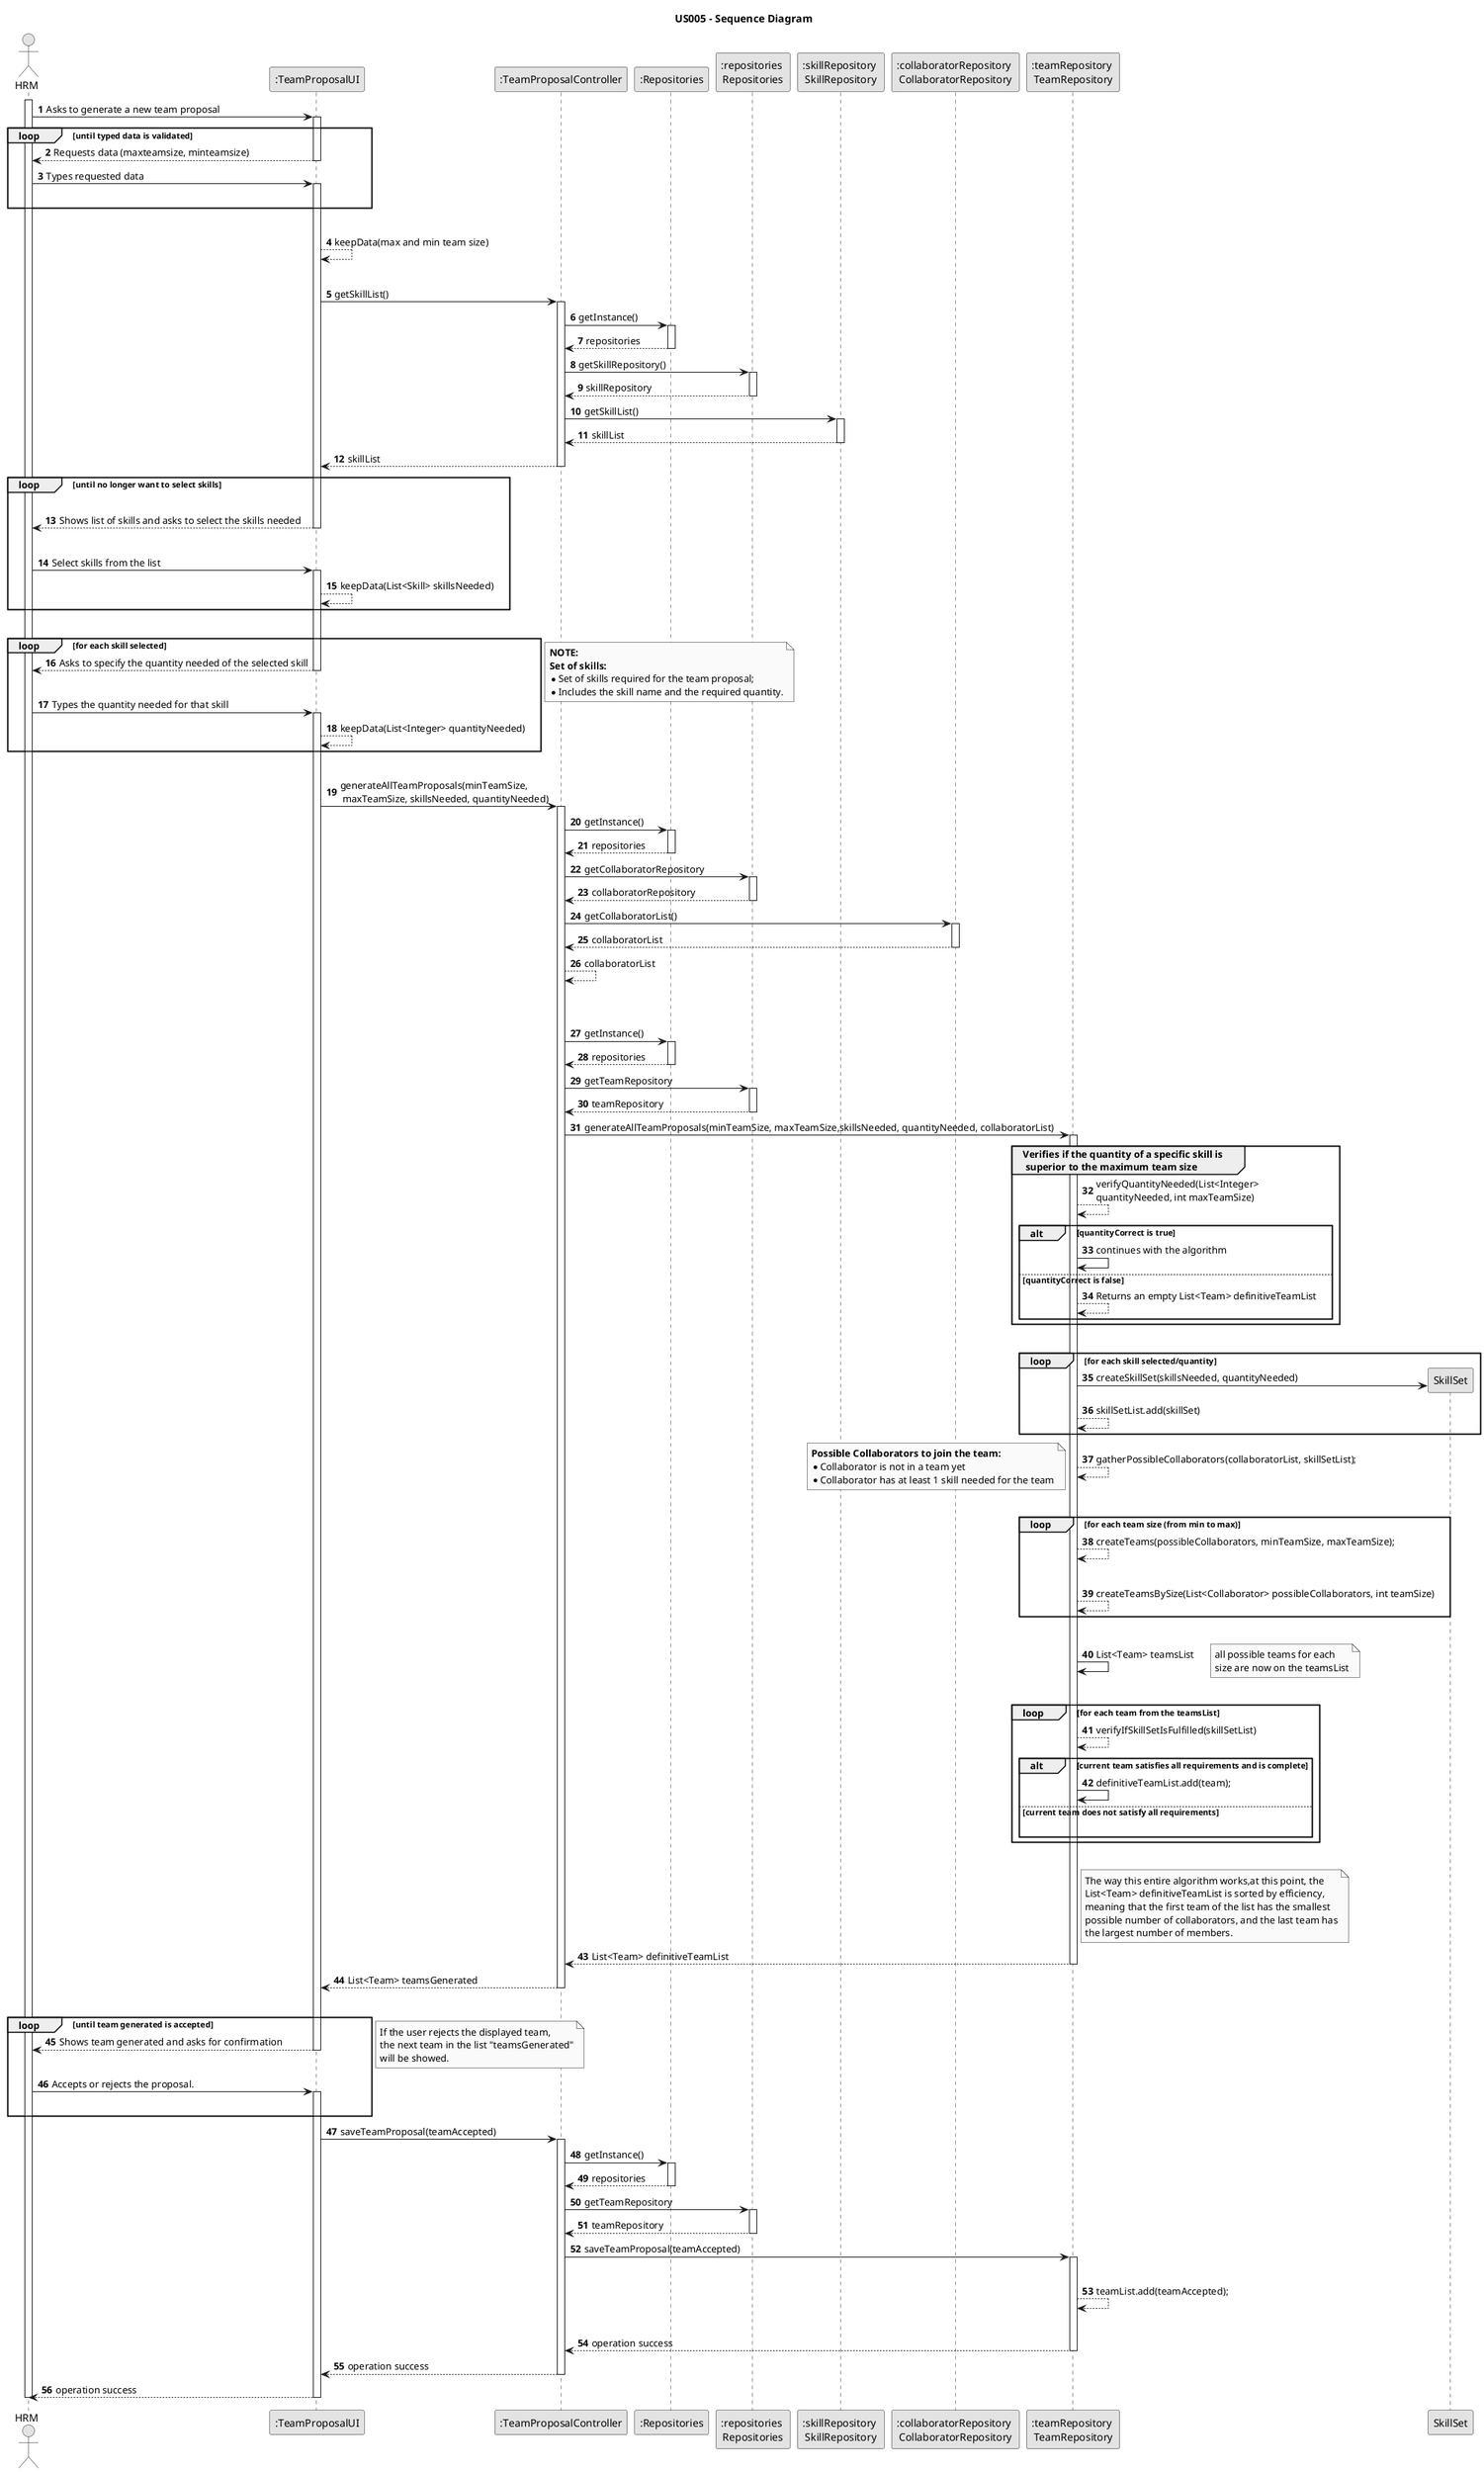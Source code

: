 @startuml
skinparam monochrome true
skinparam packageStyle rectangle
skinparam shadowing false

title US005 - Sequence Diagram

autonumber

actor "HRM" as HRM
participant ":TeamProposalUI" as UI
participant ":TeamProposalController" as CTRL
participant ":Repositories" as REP
participant ":repositories \nRepositories" as REPS
participant ":skillRepository \nSkillRepository" as SR
participant ":collaboratorRepository \nCollaboratorRepository" as CR
participant ":teamRepository \nTeamRepository" as TR



activate HRM

    HRM -> UI : Asks to generate a new team proposal
    activate UI
    loop until typed data is validated
        UI --> HRM : Requests data (maxteamsize, minteamsize)
    deactivate UI

    HRM -> UI : Types requested data

    |||
    activate UI
    end loop
    |||
        UI --> UI : keepData(max and min team size)
        |||
        UI -> CTRL : getSkillList()
        activate CTRL

            CTRL -> REP : getInstance()
            activate REP

                REP --> CTRL : repositories
            deactivate REP
            CTRL -> REPS : getSkillRepository()

            activate REPS

                REPS --> CTRL : skillRepository
            deactivate REPS

            CTRL -> SR : getSkillList()

            activate SR

                SR --> CTRL : skillList
            deactivate SR

            CTRL --> UI : skillList
        deactivate CTRL

        loop until no longer want to select skills
            |||

            UI --> HRM : Shows list of skills and asks to select the skills needed
|||
    deactivate UI

    HRM -> UI : Select skills from the list

    activate UI
        UI --> UI : keepData(List<Skill> skillsNeeded)

        end loop
        |||

        loop for each skill selected

        activate UI

            UI --> HRM : Asks to specify the quantity needed of the selected skill
            deactivate UI
            |||
            HRM -> UI : Types the quantity needed for that skill
            activate UI
            UI --> UI : keepData(List<Integer> quantityNeeded)

            end loop

            note right
            **NOTE:**
            **Set of skills:**
            *Set of skills required for the team proposal;
            *Includes the skill name and the required quantity.
            end note

            |||
            UI -> CTRL : generateAllTeamProposals(minTeamSize,\n maxTeamSize, skillsNeeded, quantityNeeded)

            activate CTRL

                CTRL -> REP : getInstance()
                activate REP

                    REP --> CTRL : repositories
                deactivate REP
                CTRL -> REPS : getCollaboratorRepository
                activate REPS

                    REPS --> CTRL : collaboratorRepository
                deactivate REPS
                CTRL -> CR : getCollaboratorList()
                activate CR

                    CR --> CTRL : collaboratorList

                deactivate CR
                    CTRL --> CTRL : collaboratorList
                |||
                |||
                CTRL -> REP : getInstance()
                activate REP

                    REP --> CTRL : repositories
                deactivate REP
                CTRL -> REPS : getTeamRepository
                activate REPS

                    REPS --> CTRL : teamRepository
                deactivate REPS
                CTRL -> TR : generateAllTeamProposals(minTeamSize, maxTeamSize,skillsNeeded, quantityNeeded, collaboratorList)
                activate TR

                    group Verifies if the quantity of a specific skill is\n superior to the maximum team size
                    TR --> TR : verifyQuantityNeeded(List<Integer> \nquantityNeeded, int maxTeamSize)
                    alt quantityCorrect is true

                    TR -> TR : continues with the algorithm

                    else quantityCorrect is false

                    TR --> TR : Returns an empty List<Team> definitiveTeamList
                    end

                    end

                       |||
                    loop for each skill selected/quantity
                    TR -> SkillSet** : createSkillSet(skillsNeeded, quantityNeeded)
                    TR --> TR : skillSetList.add(skillSet)
                    end

                    TR --> TR : gatherPossibleCollaborators(collaboratorList, skillSetList);

                    note left
                    **Possible Collaborators to join the team:**
                    *Collaborator is not in a team yet
                    *Collaborator has at least 1 skill needed for the team
                    end note
                    |||

                    loop for each team size (from min to max)
                    TR --> TR : createTeams(possibleCollaborators, minTeamSize, maxTeamSize);
                    |||
                    TR --> TR: createTeamsBySize(List<Collaborator> possibleCollaborators, int teamSize)
                    end
                    |||
                    TR -> TR: List<Team> teamsList
                    note right
                    all possible teams for each
                    size are now on the teamsList
                    end note
                    |||
                    loop for each team from the teamsList

                    TR --> TR: verifyIfSkillSetIsFulfilled(skillSetList)
                    alt current team satisfies all requirements and is complete
                    TR -> TR : definitiveTeamList.add(team);
                    else current team does not satisfy all requirements
                    |||
                    end

                    end
                    |||
                    note right of TR
                    The way this entire algorithm works,at this point, the
                    List<Team> definitiveTeamList is sorted by efficiency,
                    meaning that the first team of the list has the smallest
                    possible number of collaborators, and the last team has
                    the largest number of members.
                    end note
                    TR --> CTRL : List<Team> definitiveTeamList
                deactivate TR

                CTRL --> UI : List<Team> teamsGenerated
            deactivate CTRL
           |||

            loop until team generated is accepted
            UI --> HRM : Shows team generated and asks for confirmation
            |||
        deactivate UI
        HRM -> UI : Accepts or rejects the proposal.
        |||
        activate UI
            end
            note right
            If the user rejects the displayed team,
            the next team in the list "teamsGenerated"
            will be showed.
            end note

            UI -> CTRL : saveTeamProposal(teamAccepted)
            activate CTRL

                CTRL -> REP : getInstance()
                activate REP

                    REP --> CTRL : repositories
                deactivate REP
                CTRL -> REPS : getTeamRepository
                activate REPS

                    REPS --> CTRL : teamRepository
                deactivate REPS
                CTRL -> TR : saveTeamProposal(teamAccepted)
                activate TR
                    |||
                    TR --> TR : teamList.add(teamAccepted);
                    |||
                    TR --> CTRL : operation success
                deactivate TR

                CTRL --> UI : operation success
            deactivate CTRL
            UI --> HRM : operation success
        deactivate UI



deactivate HRM

@enduml
